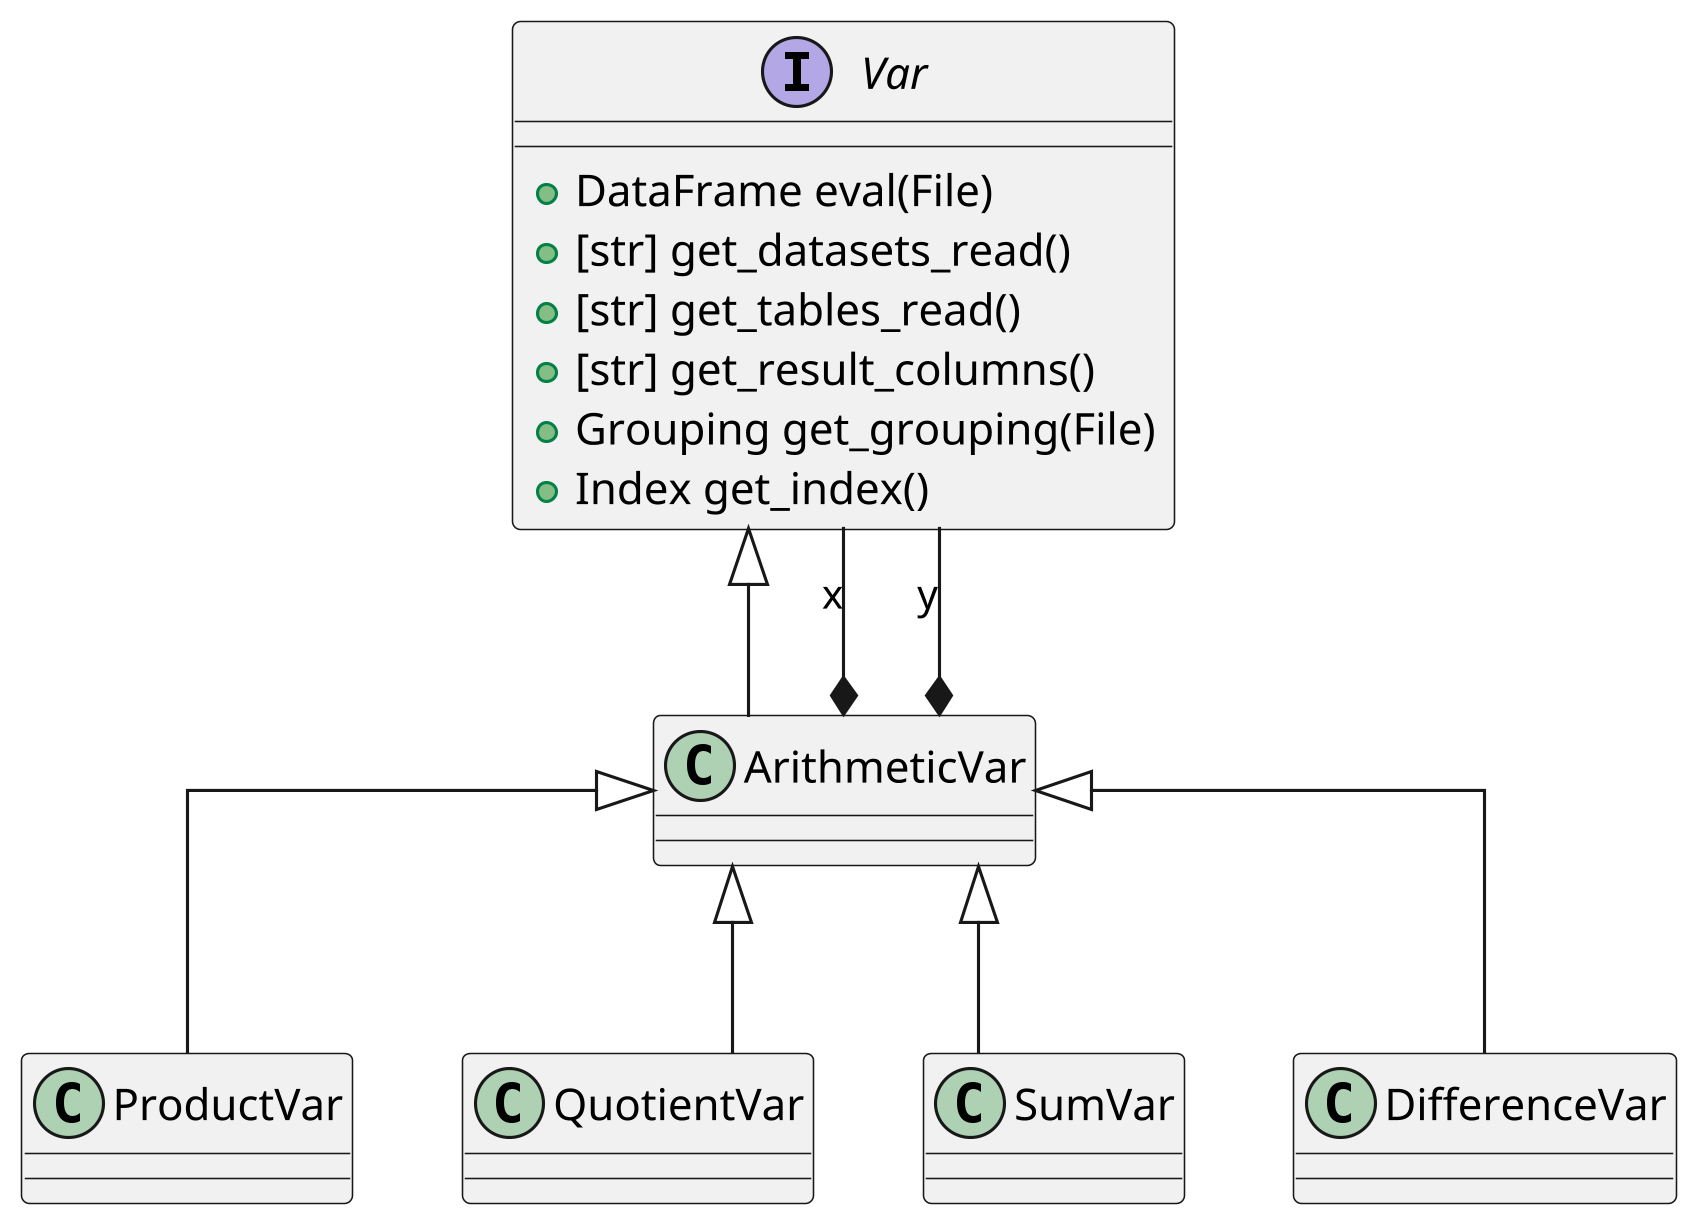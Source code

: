 @startuml
skinparam dpi 300
skinparam linetype ortho

interface Var {
 +DataFrame eval(File)
 +[str] get_datasets_read()
 +[str] get_tables_read()
 +[str] get_result_columns()
 +Grouping get_grouping(File)
 +Index get_index()
}

Var <|-- ArithmeticVar


ArithmeticVar *-- Var : x
ArithmeticVar *-- Var : y

ArithmeticVar <|-- ProductVar
ArithmeticVar <|-- QuotientVar
ArithmeticVar <|-- SumVar
ArithmeticVar <|-- DifferenceVar


@enduml
